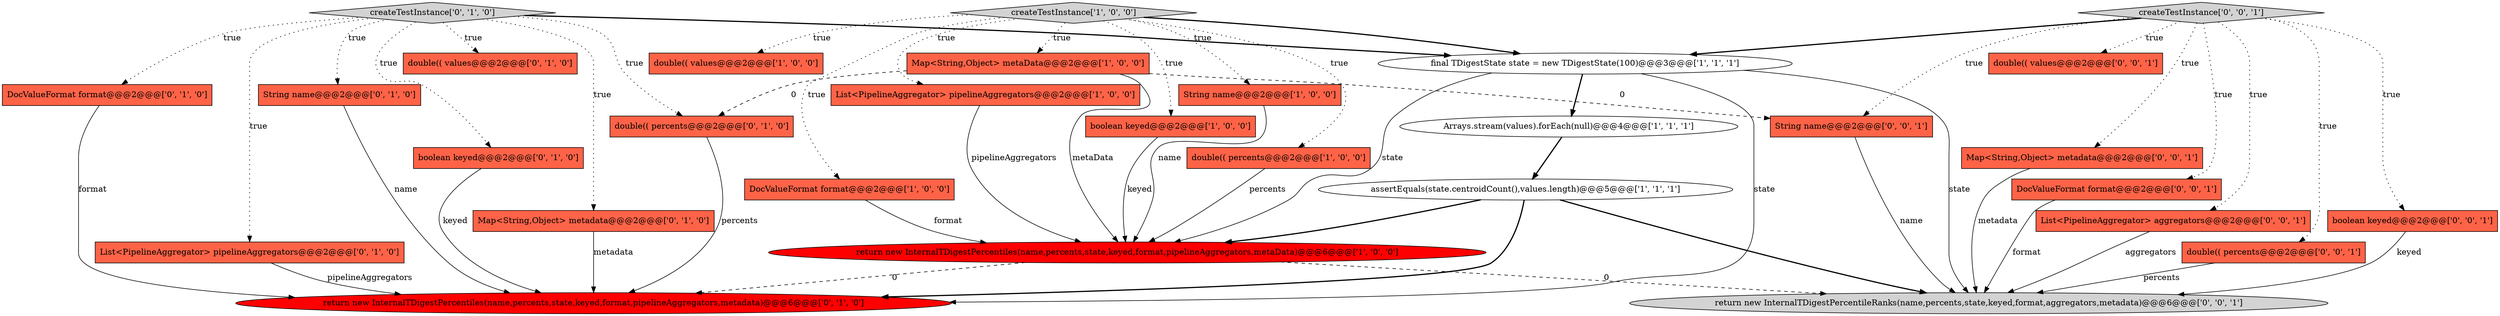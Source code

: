 digraph {
4 [style = filled, label = "Arrays.stream(values).forEach(null)@@@4@@@['1', '1', '1']", fillcolor = white, shape = ellipse image = "AAA0AAABBB1BBB"];
24 [style = filled, label = "Map<String,Object> metadata@@@2@@@['0', '0', '1']", fillcolor = tomato, shape = box image = "AAA0AAABBB3BBB"];
18 [style = filled, label = "return new InternalTDigestPercentiles(name,percents,state,keyed,format,pipelineAggregators,metadata)@@@6@@@['0', '1', '0']", fillcolor = red, shape = ellipse image = "AAA1AAABBB2BBB"];
19 [style = filled, label = "String name@@@2@@@['0', '1', '0']", fillcolor = tomato, shape = box image = "AAA0AAABBB2BBB"];
5 [style = filled, label = "String name@@@2@@@['1', '0', '0']", fillcolor = tomato, shape = box image = "AAA0AAABBB1BBB"];
27 [style = filled, label = "createTestInstance['0', '0', '1']", fillcolor = lightgray, shape = diamond image = "AAA0AAABBB3BBB"];
11 [style = filled, label = "return new InternalTDigestPercentiles(name,percents,state,keyed,format,pipelineAggregators,metaData)@@@6@@@['1', '0', '0']", fillcolor = red, shape = ellipse image = "AAA1AAABBB1BBB"];
12 [style = filled, label = "boolean keyed@@@2@@@['0', '1', '0']", fillcolor = tomato, shape = box image = "AAA0AAABBB2BBB"];
3 [style = filled, label = "double(( percents@@@2@@@['1', '0', '0']", fillcolor = tomato, shape = box image = "AAA0AAABBB1BBB"];
15 [style = filled, label = "Map<String,Object> metadata@@@2@@@['0', '1', '0']", fillcolor = tomato, shape = box image = "AAA0AAABBB2BBB"];
21 [style = filled, label = "double(( values@@@2@@@['0', '0', '1']", fillcolor = tomato, shape = box image = "AAA0AAABBB3BBB"];
7 [style = filled, label = "assertEquals(state.centroidCount(),values.length)@@@5@@@['1', '1', '1']", fillcolor = white, shape = ellipse image = "AAA0AAABBB1BBB"];
17 [style = filled, label = "DocValueFormat format@@@2@@@['0', '1', '0']", fillcolor = tomato, shape = box image = "AAA0AAABBB2BBB"];
16 [style = filled, label = "double(( values@@@2@@@['0', '1', '0']", fillcolor = tomato, shape = box image = "AAA0AAABBB2BBB"];
14 [style = filled, label = "createTestInstance['0', '1', '0']", fillcolor = lightgray, shape = diamond image = "AAA0AAABBB2BBB"];
26 [style = filled, label = "DocValueFormat format@@@2@@@['0', '0', '1']", fillcolor = tomato, shape = box image = "AAA0AAABBB3BBB"];
22 [style = filled, label = "List<PipelineAggregator> aggregators@@@2@@@['0', '0', '1']", fillcolor = tomato, shape = box image = "AAA0AAABBB3BBB"];
29 [style = filled, label = "String name@@@2@@@['0', '0', '1']", fillcolor = tomato, shape = box image = "AAA0AAABBB3BBB"];
2 [style = filled, label = "createTestInstance['1', '0', '0']", fillcolor = lightgray, shape = diamond image = "AAA0AAABBB1BBB"];
20 [style = filled, label = "double(( percents@@@2@@@['0', '1', '0']", fillcolor = tomato, shape = box image = "AAA1AAABBB2BBB"];
13 [style = filled, label = "List<PipelineAggregator> pipelineAggregators@@@2@@@['0', '1', '0']", fillcolor = tomato, shape = box image = "AAA0AAABBB2BBB"];
0 [style = filled, label = "DocValueFormat format@@@2@@@['1', '0', '0']", fillcolor = tomato, shape = box image = "AAA0AAABBB1BBB"];
10 [style = filled, label = "final TDigestState state = new TDigestState(100)@@@3@@@['1', '1', '1']", fillcolor = white, shape = ellipse image = "AAA0AAABBB1BBB"];
8 [style = filled, label = "List<PipelineAggregator> pipelineAggregators@@@2@@@['1', '0', '0']", fillcolor = tomato, shape = box image = "AAA0AAABBB1BBB"];
23 [style = filled, label = "double(( percents@@@2@@@['0', '0', '1']", fillcolor = tomato, shape = box image = "AAA0AAABBB3BBB"];
28 [style = filled, label = "boolean keyed@@@2@@@['0', '0', '1']", fillcolor = tomato, shape = box image = "AAA0AAABBB3BBB"];
6 [style = filled, label = "double(( values@@@2@@@['1', '0', '0']", fillcolor = tomato, shape = box image = "AAA0AAABBB1BBB"];
25 [style = filled, label = "return new InternalTDigestPercentileRanks(name,percents,state,keyed,format,aggregators,metadata)@@@6@@@['0', '0', '1']", fillcolor = lightgray, shape = ellipse image = "AAA0AAABBB3BBB"];
9 [style = filled, label = "Map<String,Object> metaData@@@2@@@['1', '0', '0']", fillcolor = tomato, shape = box image = "AAA1AAABBB1BBB"];
1 [style = filled, label = "boolean keyed@@@2@@@['1', '0', '0']", fillcolor = tomato, shape = box image = "AAA0AAABBB1BBB"];
2->3 [style = dotted, label="true"];
9->20 [style = dashed, label="0"];
9->11 [style = solid, label="metaData"];
29->25 [style = solid, label="name"];
24->25 [style = solid, label="metadata"];
7->11 [style = bold, label=""];
2->0 [style = dotted, label="true"];
14->19 [style = dotted, label="true"];
13->18 [style = solid, label="pipelineAggregators"];
3->11 [style = solid, label="percents"];
14->12 [style = dotted, label="true"];
27->22 [style = dotted, label="true"];
27->26 [style = dotted, label="true"];
10->18 [style = solid, label="state"];
10->25 [style = solid, label="state"];
15->18 [style = solid, label="metadata"];
14->10 [style = bold, label=""];
27->23 [style = dotted, label="true"];
27->24 [style = dotted, label="true"];
27->21 [style = dotted, label="true"];
23->25 [style = solid, label="percents"];
20->18 [style = solid, label="percents"];
17->18 [style = solid, label="format"];
22->25 [style = solid, label="aggregators"];
2->10 [style = bold, label=""];
12->18 [style = solid, label="keyed"];
4->7 [style = bold, label=""];
14->13 [style = dotted, label="true"];
10->11 [style = solid, label="state"];
19->18 [style = solid, label="name"];
14->17 [style = dotted, label="true"];
14->20 [style = dotted, label="true"];
14->16 [style = dotted, label="true"];
14->15 [style = dotted, label="true"];
27->28 [style = dotted, label="true"];
2->9 [style = dotted, label="true"];
9->29 [style = dashed, label="0"];
27->29 [style = dotted, label="true"];
26->25 [style = solid, label="format"];
1->11 [style = solid, label="keyed"];
8->11 [style = solid, label="pipelineAggregators"];
2->1 [style = dotted, label="true"];
2->6 [style = dotted, label="true"];
11->18 [style = dashed, label="0"];
27->10 [style = bold, label=""];
11->25 [style = dashed, label="0"];
10->4 [style = bold, label=""];
7->18 [style = bold, label=""];
7->25 [style = bold, label=""];
28->25 [style = solid, label="keyed"];
2->5 [style = dotted, label="true"];
5->11 [style = solid, label="name"];
0->11 [style = solid, label="format"];
2->8 [style = dotted, label="true"];
}
